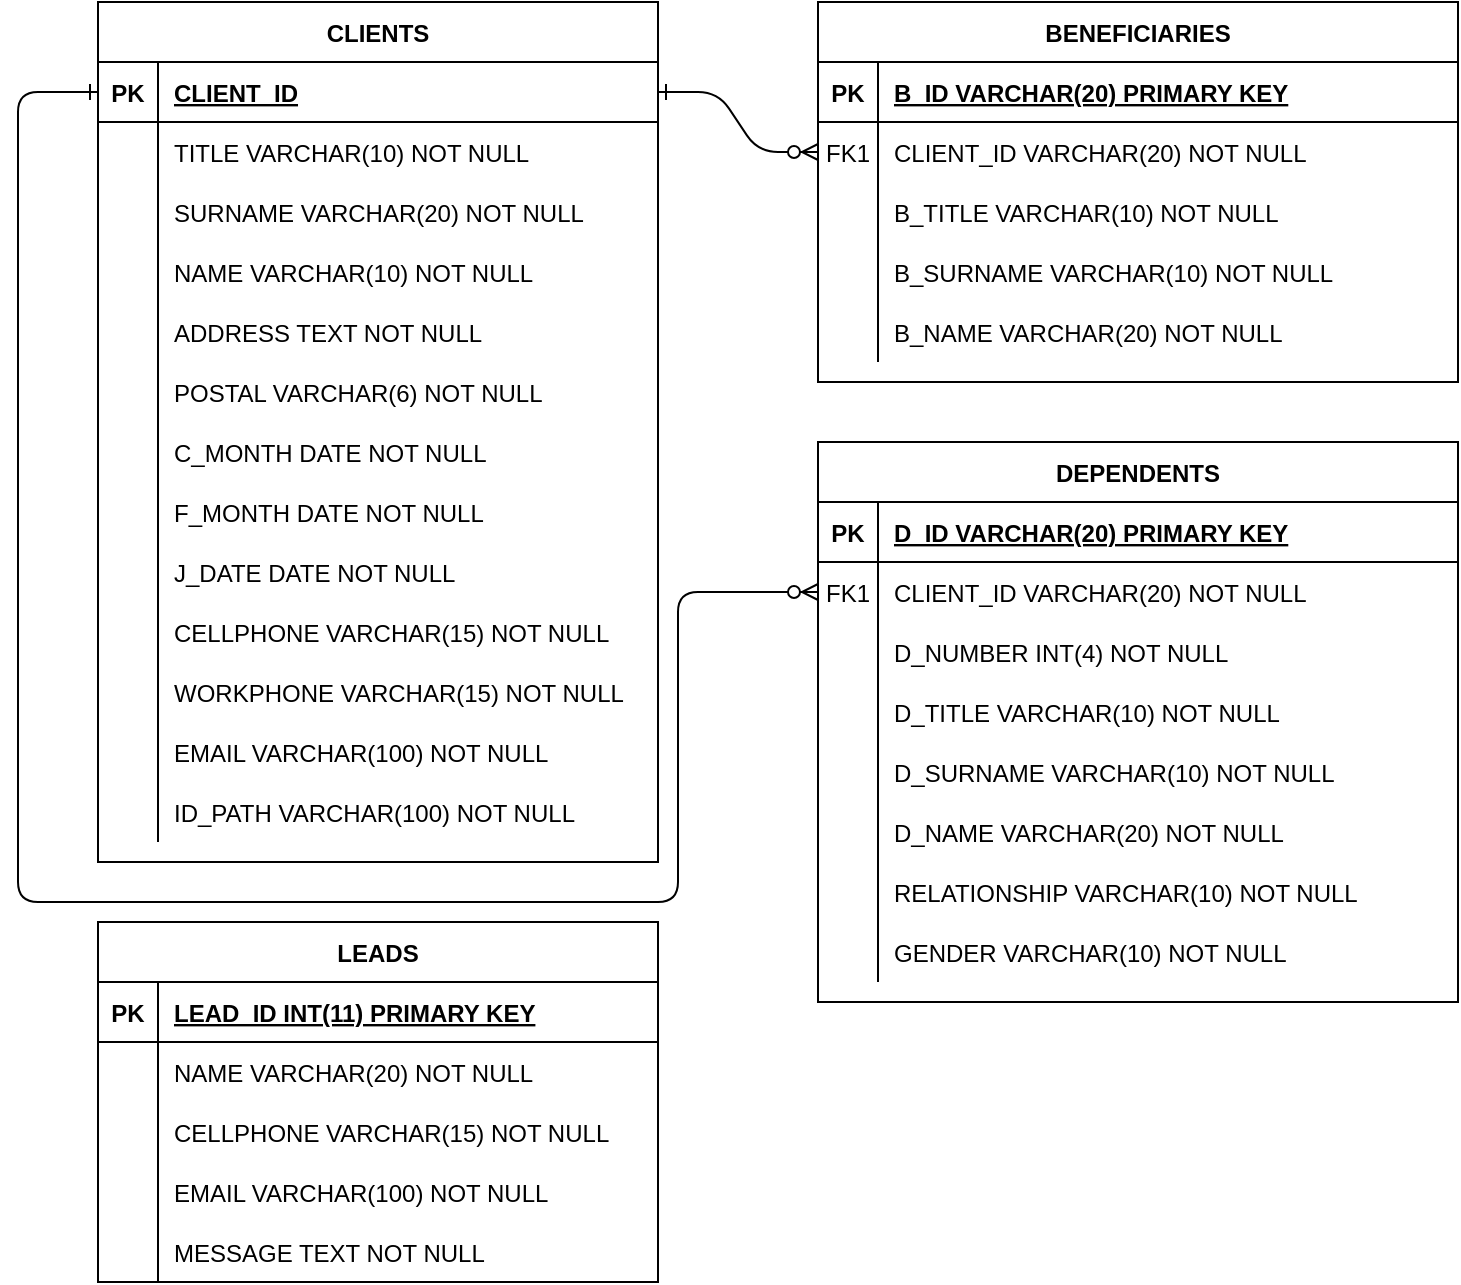 <mxfile version="14.4.2" type="device"><diagram id="R2lEEEUBdFMjLlhIrx00" name="Page-1"><mxGraphModel dx="710" dy="674" grid="1" gridSize="10" guides="1" tooltips="1" connect="1" arrows="1" fold="1" page="1" pageScale="1" pageWidth="850" pageHeight="1100" math="0" shadow="0" extFonts="Permanent Marker^https://fonts.googleapis.com/css?family=Permanent+Marker"><root><mxCell id="0"/><mxCell id="1" parent="0"/><mxCell id="C-vyLk0tnHw3VtMMgP7b-1" value="" style="edgeStyle=entityRelationEdgeStyle;endArrow=ERzeroToMany;startArrow=ERone;endFill=1;startFill=0;" parent="1" source="C-vyLk0tnHw3VtMMgP7b-24" target="C-vyLk0tnHw3VtMMgP7b-6" edge="1"><mxGeometry width="100" height="100" relative="1" as="geometry"><mxPoint x="340" y="720" as="sourcePoint"/><mxPoint x="440" y="620" as="targetPoint"/></mxGeometry></mxCell><mxCell id="C-vyLk0tnHw3VtMMgP7b-12" value="" style="endArrow=ERzeroToMany;startArrow=ERone;endFill=1;startFill=0;entryX=0;entryY=0.5;entryDx=0;entryDy=0;exitX=0;exitY=0.5;exitDx=0;exitDy=0;" parent="1" source="C-vyLk0tnHw3VtMMgP7b-24" target="C-vyLk0tnHw3VtMMgP7b-17" edge="1"><mxGeometry width="100" height="100" relative="1" as="geometry"><mxPoint x="20" y="160" as="sourcePoint"/><mxPoint x="460" y="205" as="targetPoint"/><Array as="points"><mxPoint x="50" y="165"/><mxPoint x="50" y="570"/><mxPoint x="380" y="570"/><mxPoint x="380" y="415"/></Array></mxGeometry></mxCell><mxCell id="C-vyLk0tnHw3VtMMgP7b-2" value="BENEFICIARIES" style="shape=table;startSize=30;container=1;collapsible=1;childLayout=tableLayout;fixedRows=1;rowLines=0;fontStyle=1;align=center;resizeLast=1;" parent="1" vertex="1"><mxGeometry x="450" y="120" width="320" height="190" as="geometry"/></mxCell><mxCell id="C-vyLk0tnHw3VtMMgP7b-3" value="" style="shape=partialRectangle;collapsible=0;dropTarget=0;pointerEvents=0;fillColor=none;points=[[0,0.5],[1,0.5]];portConstraint=eastwest;top=0;left=0;right=0;bottom=1;" parent="C-vyLk0tnHw3VtMMgP7b-2" vertex="1"><mxGeometry y="30" width="320" height="30" as="geometry"/></mxCell><mxCell id="C-vyLk0tnHw3VtMMgP7b-4" value="PK" style="shape=partialRectangle;overflow=hidden;connectable=0;fillColor=none;top=0;left=0;bottom=0;right=0;fontStyle=1;" parent="C-vyLk0tnHw3VtMMgP7b-3" vertex="1"><mxGeometry width="30" height="30" as="geometry"/></mxCell><mxCell id="C-vyLk0tnHw3VtMMgP7b-5" value="B_ID VARCHAR(20) PRIMARY KEY " style="shape=partialRectangle;overflow=hidden;connectable=0;fillColor=none;top=0;left=0;bottom=0;right=0;align=left;spacingLeft=6;fontStyle=5;" parent="C-vyLk0tnHw3VtMMgP7b-3" vertex="1"><mxGeometry x="30" width="290" height="30" as="geometry"/></mxCell><mxCell id="C-vyLk0tnHw3VtMMgP7b-6" value="" style="shape=partialRectangle;collapsible=0;dropTarget=0;pointerEvents=0;fillColor=none;points=[[0,0.5],[1,0.5]];portConstraint=eastwest;top=0;left=0;right=0;bottom=0;" parent="C-vyLk0tnHw3VtMMgP7b-2" vertex="1"><mxGeometry y="60" width="320" height="30" as="geometry"/></mxCell><mxCell id="C-vyLk0tnHw3VtMMgP7b-7" value="FK1" style="shape=partialRectangle;overflow=hidden;connectable=0;fillColor=none;top=0;left=0;bottom=0;right=0;" parent="C-vyLk0tnHw3VtMMgP7b-6" vertex="1"><mxGeometry width="30" height="30" as="geometry"/></mxCell><mxCell id="C-vyLk0tnHw3VtMMgP7b-8" value="CLIENT_ID VARCHAR(20) NOT NULL" style="shape=partialRectangle;overflow=hidden;connectable=0;fillColor=none;top=0;left=0;bottom=0;right=0;align=left;spacingLeft=6;" parent="C-vyLk0tnHw3VtMMgP7b-6" vertex="1"><mxGeometry x="30" width="290" height="30" as="geometry"/></mxCell><mxCell id="C-vyLk0tnHw3VtMMgP7b-9" value="" style="shape=partialRectangle;collapsible=0;dropTarget=0;pointerEvents=0;fillColor=none;points=[[0,0.5],[1,0.5]];portConstraint=eastwest;top=0;left=0;right=0;bottom=0;" parent="C-vyLk0tnHw3VtMMgP7b-2" vertex="1"><mxGeometry y="90" width="320" height="30" as="geometry"/></mxCell><mxCell id="C-vyLk0tnHw3VtMMgP7b-10" value="" style="shape=partialRectangle;overflow=hidden;connectable=0;fillColor=none;top=0;left=0;bottom=0;right=0;" parent="C-vyLk0tnHw3VtMMgP7b-9" vertex="1"><mxGeometry width="30" height="30" as="geometry"/></mxCell><mxCell id="C-vyLk0tnHw3VtMMgP7b-11" value="B_TITLE VARCHAR(10) NOT NULL" style="shape=partialRectangle;overflow=hidden;connectable=0;fillColor=none;top=0;left=0;bottom=0;right=0;align=left;spacingLeft=6;" parent="C-vyLk0tnHw3VtMMgP7b-9" vertex="1"><mxGeometry x="30" width="290" height="30" as="geometry"/></mxCell><mxCell id="9Y-xRG9XLWg6R4RLgN-C-56" value="" style="shape=partialRectangle;collapsible=0;dropTarget=0;pointerEvents=0;fillColor=none;points=[[0,0.5],[1,0.5]];portConstraint=eastwest;top=0;left=0;right=0;bottom=0;" vertex="1" parent="C-vyLk0tnHw3VtMMgP7b-2"><mxGeometry y="120" width="320" height="30" as="geometry"/></mxCell><mxCell id="9Y-xRG9XLWg6R4RLgN-C-57" value="" style="shape=partialRectangle;overflow=hidden;connectable=0;fillColor=none;top=0;left=0;bottom=0;right=0;" vertex="1" parent="9Y-xRG9XLWg6R4RLgN-C-56"><mxGeometry width="30" height="30" as="geometry"/></mxCell><mxCell id="9Y-xRG9XLWg6R4RLgN-C-58" value="B_SURNAME VARCHAR(10) NOT NULL" style="shape=partialRectangle;overflow=hidden;connectable=0;fillColor=none;top=0;left=0;bottom=0;right=0;align=left;spacingLeft=6;" vertex="1" parent="9Y-xRG9XLWg6R4RLgN-C-56"><mxGeometry x="30" width="290" height="30" as="geometry"/></mxCell><mxCell id="9Y-xRG9XLWg6R4RLgN-C-59" value="" style="shape=partialRectangle;collapsible=0;dropTarget=0;pointerEvents=0;fillColor=none;points=[[0,0.5],[1,0.5]];portConstraint=eastwest;top=0;left=0;right=0;bottom=0;" vertex="1" parent="C-vyLk0tnHw3VtMMgP7b-2"><mxGeometry y="150" width="320" height="30" as="geometry"/></mxCell><mxCell id="9Y-xRG9XLWg6R4RLgN-C-60" value="" style="shape=partialRectangle;overflow=hidden;connectable=0;fillColor=none;top=0;left=0;bottom=0;right=0;" vertex="1" parent="9Y-xRG9XLWg6R4RLgN-C-59"><mxGeometry width="30" height="30" as="geometry"/></mxCell><mxCell id="9Y-xRG9XLWg6R4RLgN-C-61" value="B_NAME VARCHAR(20) NOT NULL" style="shape=partialRectangle;overflow=hidden;connectable=0;fillColor=none;top=0;left=0;bottom=0;right=0;align=left;spacingLeft=6;" vertex="1" parent="9Y-xRG9XLWg6R4RLgN-C-59"><mxGeometry x="30" width="290" height="30" as="geometry"/></mxCell><mxCell id="C-vyLk0tnHw3VtMMgP7b-13" value="DEPENDENTS" style="shape=table;startSize=30;container=1;collapsible=1;childLayout=tableLayout;fixedRows=1;rowLines=0;fontStyle=1;align=center;resizeLast=1;" parent="1" vertex="1"><mxGeometry x="450" y="340" width="320" height="280" as="geometry"/></mxCell><mxCell id="C-vyLk0tnHw3VtMMgP7b-14" value="" style="shape=partialRectangle;collapsible=0;dropTarget=0;pointerEvents=0;fillColor=none;points=[[0,0.5],[1,0.5]];portConstraint=eastwest;top=0;left=0;right=0;bottom=1;" parent="C-vyLk0tnHw3VtMMgP7b-13" vertex="1"><mxGeometry y="30" width="320" height="30" as="geometry"/></mxCell><mxCell id="C-vyLk0tnHw3VtMMgP7b-15" value="PK" style="shape=partialRectangle;overflow=hidden;connectable=0;fillColor=none;top=0;left=0;bottom=0;right=0;fontStyle=1;" parent="C-vyLk0tnHw3VtMMgP7b-14" vertex="1"><mxGeometry width="30" height="30" as="geometry"/></mxCell><mxCell id="C-vyLk0tnHw3VtMMgP7b-16" value="D_ID VARCHAR(20) PRIMARY KEY " style="shape=partialRectangle;overflow=hidden;connectable=0;fillColor=none;top=0;left=0;bottom=0;right=0;align=left;spacingLeft=6;fontStyle=5;" parent="C-vyLk0tnHw3VtMMgP7b-14" vertex="1"><mxGeometry x="30" width="290" height="30" as="geometry"/></mxCell><mxCell id="C-vyLk0tnHw3VtMMgP7b-17" value="" style="shape=partialRectangle;collapsible=0;dropTarget=0;pointerEvents=0;fillColor=none;points=[[0,0.5],[1,0.5]];portConstraint=eastwest;top=0;left=0;right=0;bottom=0;" parent="C-vyLk0tnHw3VtMMgP7b-13" vertex="1"><mxGeometry y="60" width="320" height="30" as="geometry"/></mxCell><mxCell id="C-vyLk0tnHw3VtMMgP7b-18" value="FK1" style="shape=partialRectangle;overflow=hidden;connectable=0;fillColor=none;top=0;left=0;bottom=0;right=0;" parent="C-vyLk0tnHw3VtMMgP7b-17" vertex="1"><mxGeometry width="30" height="30" as="geometry"/></mxCell><mxCell id="C-vyLk0tnHw3VtMMgP7b-19" value="CLIENT_ID VARCHAR(20) NOT NULL" style="shape=partialRectangle;overflow=hidden;connectable=0;fillColor=none;top=0;left=0;bottom=0;right=0;align=left;spacingLeft=6;" parent="C-vyLk0tnHw3VtMMgP7b-17" vertex="1"><mxGeometry x="30" width="290" height="30" as="geometry"/></mxCell><mxCell id="C-vyLk0tnHw3VtMMgP7b-20" value="" style="shape=partialRectangle;collapsible=0;dropTarget=0;pointerEvents=0;fillColor=none;points=[[0,0.5],[1,0.5]];portConstraint=eastwest;top=0;left=0;right=0;bottom=0;" parent="C-vyLk0tnHw3VtMMgP7b-13" vertex="1"><mxGeometry y="90" width="320" height="30" as="geometry"/></mxCell><mxCell id="C-vyLk0tnHw3VtMMgP7b-21" value="" style="shape=partialRectangle;overflow=hidden;connectable=0;fillColor=none;top=0;left=0;bottom=0;right=0;" parent="C-vyLk0tnHw3VtMMgP7b-20" vertex="1"><mxGeometry width="30" height="30" as="geometry"/></mxCell><mxCell id="C-vyLk0tnHw3VtMMgP7b-22" value="D_NUMBER INT(4) NOT NULL" style="shape=partialRectangle;overflow=hidden;connectable=0;fillColor=none;top=0;left=0;bottom=0;right=0;align=left;spacingLeft=6;" parent="C-vyLk0tnHw3VtMMgP7b-20" vertex="1"><mxGeometry x="30" width="290" height="30" as="geometry"/></mxCell><mxCell id="9Y-xRG9XLWg6R4RLgN-C-68" value="" style="shape=partialRectangle;collapsible=0;dropTarget=0;pointerEvents=0;fillColor=none;points=[[0,0.5],[1,0.5]];portConstraint=eastwest;top=0;left=0;right=0;bottom=0;" vertex="1" parent="C-vyLk0tnHw3VtMMgP7b-13"><mxGeometry y="120" width="320" height="30" as="geometry"/></mxCell><mxCell id="9Y-xRG9XLWg6R4RLgN-C-69" value="" style="shape=partialRectangle;overflow=hidden;connectable=0;fillColor=none;top=0;left=0;bottom=0;right=0;" vertex="1" parent="9Y-xRG9XLWg6R4RLgN-C-68"><mxGeometry width="30" height="30" as="geometry"/></mxCell><mxCell id="9Y-xRG9XLWg6R4RLgN-C-70" value="D_TITLE VARCHAR(10) NOT NULL" style="shape=partialRectangle;overflow=hidden;connectable=0;fillColor=none;top=0;left=0;bottom=0;right=0;align=left;spacingLeft=6;" vertex="1" parent="9Y-xRG9XLWg6R4RLgN-C-68"><mxGeometry x="30" width="290" height="30" as="geometry"/></mxCell><mxCell id="9Y-xRG9XLWg6R4RLgN-C-71" value="" style="shape=partialRectangle;collapsible=0;dropTarget=0;pointerEvents=0;fillColor=none;points=[[0,0.5],[1,0.5]];portConstraint=eastwest;top=0;left=0;right=0;bottom=0;" vertex="1" parent="C-vyLk0tnHw3VtMMgP7b-13"><mxGeometry y="150" width="320" height="30" as="geometry"/></mxCell><mxCell id="9Y-xRG9XLWg6R4RLgN-C-72" value="" style="shape=partialRectangle;overflow=hidden;connectable=0;fillColor=none;top=0;left=0;bottom=0;right=0;" vertex="1" parent="9Y-xRG9XLWg6R4RLgN-C-71"><mxGeometry width="30" height="30" as="geometry"/></mxCell><mxCell id="9Y-xRG9XLWg6R4RLgN-C-73" value="D_SURNAME VARCHAR(10) NOT NULL" style="shape=partialRectangle;overflow=hidden;connectable=0;fillColor=none;top=0;left=0;bottom=0;right=0;align=left;spacingLeft=6;" vertex="1" parent="9Y-xRG9XLWg6R4RLgN-C-71"><mxGeometry x="30" width="290" height="30" as="geometry"/></mxCell><mxCell id="9Y-xRG9XLWg6R4RLgN-C-74" value="" style="shape=partialRectangle;collapsible=0;dropTarget=0;pointerEvents=0;fillColor=none;points=[[0,0.5],[1,0.5]];portConstraint=eastwest;top=0;left=0;right=0;bottom=0;" vertex="1" parent="C-vyLk0tnHw3VtMMgP7b-13"><mxGeometry y="180" width="320" height="30" as="geometry"/></mxCell><mxCell id="9Y-xRG9XLWg6R4RLgN-C-75" value="" style="shape=partialRectangle;overflow=hidden;connectable=0;fillColor=none;top=0;left=0;bottom=0;right=0;" vertex="1" parent="9Y-xRG9XLWg6R4RLgN-C-74"><mxGeometry width="30" height="30" as="geometry"/></mxCell><mxCell id="9Y-xRG9XLWg6R4RLgN-C-76" value="D_NAME VARCHAR(20) NOT NULL" style="shape=partialRectangle;overflow=hidden;connectable=0;fillColor=none;top=0;left=0;bottom=0;right=0;align=left;spacingLeft=6;" vertex="1" parent="9Y-xRG9XLWg6R4RLgN-C-74"><mxGeometry x="30" width="290" height="30" as="geometry"/></mxCell><mxCell id="9Y-xRG9XLWg6R4RLgN-C-77" value="" style="shape=partialRectangle;collapsible=0;dropTarget=0;pointerEvents=0;fillColor=none;points=[[0,0.5],[1,0.5]];portConstraint=eastwest;top=0;left=0;right=0;bottom=0;" vertex="1" parent="C-vyLk0tnHw3VtMMgP7b-13"><mxGeometry y="210" width="320" height="30" as="geometry"/></mxCell><mxCell id="9Y-xRG9XLWg6R4RLgN-C-78" value="" style="shape=partialRectangle;overflow=hidden;connectable=0;fillColor=none;top=0;left=0;bottom=0;right=0;" vertex="1" parent="9Y-xRG9XLWg6R4RLgN-C-77"><mxGeometry width="30" height="30" as="geometry"/></mxCell><mxCell id="9Y-xRG9XLWg6R4RLgN-C-79" value="RELATIONSHIP VARCHAR(10) NOT NULL" style="shape=partialRectangle;overflow=hidden;connectable=0;fillColor=none;top=0;left=0;bottom=0;right=0;align=left;spacingLeft=6;" vertex="1" parent="9Y-xRG9XLWg6R4RLgN-C-77"><mxGeometry x="30" width="290" height="30" as="geometry"/></mxCell><mxCell id="9Y-xRG9XLWg6R4RLgN-C-80" value="" style="shape=partialRectangle;collapsible=0;dropTarget=0;pointerEvents=0;fillColor=none;points=[[0,0.5],[1,0.5]];portConstraint=eastwest;top=0;left=0;right=0;bottom=0;" vertex="1" parent="C-vyLk0tnHw3VtMMgP7b-13"><mxGeometry y="240" width="320" height="30" as="geometry"/></mxCell><mxCell id="9Y-xRG9XLWg6R4RLgN-C-81" value="" style="shape=partialRectangle;overflow=hidden;connectable=0;fillColor=none;top=0;left=0;bottom=0;right=0;" vertex="1" parent="9Y-xRG9XLWg6R4RLgN-C-80"><mxGeometry width="30" height="30" as="geometry"/></mxCell><mxCell id="9Y-xRG9XLWg6R4RLgN-C-82" value="GENDER VARCHAR(10) NOT NULL" style="shape=partialRectangle;overflow=hidden;connectable=0;fillColor=none;top=0;left=0;bottom=0;right=0;align=left;spacingLeft=6;" vertex="1" parent="9Y-xRG9XLWg6R4RLgN-C-80"><mxGeometry x="30" width="290" height="30" as="geometry"/></mxCell><mxCell id="C-vyLk0tnHw3VtMMgP7b-23" value="CLIENTS" style="shape=table;startSize=30;container=1;collapsible=1;childLayout=tableLayout;fixedRows=1;rowLines=0;fontStyle=1;align=center;resizeLast=1;" parent="1" vertex="1"><mxGeometry x="90" y="120" width="280" height="430" as="geometry"/></mxCell><mxCell id="C-vyLk0tnHw3VtMMgP7b-24" value="" style="shape=partialRectangle;collapsible=0;dropTarget=0;pointerEvents=0;fillColor=none;points=[[0,0.5],[1,0.5]];portConstraint=eastwest;top=0;left=0;right=0;bottom=1;" parent="C-vyLk0tnHw3VtMMgP7b-23" vertex="1"><mxGeometry y="30" width="280" height="30" as="geometry"/></mxCell><mxCell id="C-vyLk0tnHw3VtMMgP7b-25" value="PK" style="shape=partialRectangle;overflow=hidden;connectable=0;fillColor=none;top=0;left=0;bottom=0;right=0;fontStyle=1;" parent="C-vyLk0tnHw3VtMMgP7b-24" vertex="1"><mxGeometry width="30" height="30" as="geometry"/></mxCell><mxCell id="C-vyLk0tnHw3VtMMgP7b-26" value="CLIENT_ID" style="shape=partialRectangle;overflow=hidden;connectable=0;fillColor=none;top=0;left=0;bottom=0;right=0;align=left;spacingLeft=6;fontStyle=5;" parent="C-vyLk0tnHw3VtMMgP7b-24" vertex="1"><mxGeometry x="30" width="250" height="30" as="geometry"/></mxCell><mxCell id="C-vyLk0tnHw3VtMMgP7b-27" value="" style="shape=partialRectangle;collapsible=0;dropTarget=0;pointerEvents=0;fillColor=none;points=[[0,0.5],[1,0.5]];portConstraint=eastwest;top=0;left=0;right=0;bottom=0;" parent="C-vyLk0tnHw3VtMMgP7b-23" vertex="1"><mxGeometry y="60" width="280" height="30" as="geometry"/></mxCell><mxCell id="C-vyLk0tnHw3VtMMgP7b-28" value="" style="shape=partialRectangle;overflow=hidden;connectable=0;fillColor=none;top=0;left=0;bottom=0;right=0;" parent="C-vyLk0tnHw3VtMMgP7b-27" vertex="1"><mxGeometry width="30" height="30" as="geometry"/></mxCell><mxCell id="C-vyLk0tnHw3VtMMgP7b-29" value="TITLE VARCHAR(10) NOT NULL" style="shape=partialRectangle;overflow=hidden;connectable=0;fillColor=none;top=0;left=0;bottom=0;right=0;align=left;spacingLeft=6;" parent="C-vyLk0tnHw3VtMMgP7b-27" vertex="1"><mxGeometry x="30" width="250" height="30" as="geometry"/></mxCell><mxCell id="9Y-xRG9XLWg6R4RLgN-C-8" value="" style="shape=partialRectangle;collapsible=0;dropTarget=0;pointerEvents=0;fillColor=none;points=[[0,0.5],[1,0.5]];portConstraint=eastwest;top=0;left=0;right=0;bottom=0;" vertex="1" parent="C-vyLk0tnHw3VtMMgP7b-23"><mxGeometry y="90" width="280" height="30" as="geometry"/></mxCell><mxCell id="9Y-xRG9XLWg6R4RLgN-C-9" value="" style="shape=partialRectangle;overflow=hidden;connectable=0;fillColor=none;top=0;left=0;bottom=0;right=0;" vertex="1" parent="9Y-xRG9XLWg6R4RLgN-C-8"><mxGeometry width="30" height="30" as="geometry"/></mxCell><mxCell id="9Y-xRG9XLWg6R4RLgN-C-10" value="SURNAME VARCHAR(20) NOT NULL" style="shape=partialRectangle;overflow=hidden;connectable=0;fillColor=none;top=0;left=0;bottom=0;right=0;align=left;spacingLeft=6;" vertex="1" parent="9Y-xRG9XLWg6R4RLgN-C-8"><mxGeometry x="30" width="250" height="30" as="geometry"/></mxCell><mxCell id="9Y-xRG9XLWg6R4RLgN-C-11" value="" style="shape=partialRectangle;collapsible=0;dropTarget=0;pointerEvents=0;fillColor=none;points=[[0,0.5],[1,0.5]];portConstraint=eastwest;top=0;left=0;right=0;bottom=0;" vertex="1" parent="C-vyLk0tnHw3VtMMgP7b-23"><mxGeometry y="120" width="280" height="30" as="geometry"/></mxCell><mxCell id="9Y-xRG9XLWg6R4RLgN-C-12" value="" style="shape=partialRectangle;overflow=hidden;connectable=0;fillColor=none;top=0;left=0;bottom=0;right=0;" vertex="1" parent="9Y-xRG9XLWg6R4RLgN-C-11"><mxGeometry width="30" height="30" as="geometry"/></mxCell><mxCell id="9Y-xRG9XLWg6R4RLgN-C-13" value="NAME VARCHAR(10) NOT NULL" style="shape=partialRectangle;overflow=hidden;connectable=0;fillColor=none;top=0;left=0;bottom=0;right=0;align=left;spacingLeft=6;" vertex="1" parent="9Y-xRG9XLWg6R4RLgN-C-11"><mxGeometry x="30" width="250" height="30" as="geometry"/></mxCell><mxCell id="9Y-xRG9XLWg6R4RLgN-C-14" value="" style="shape=partialRectangle;collapsible=0;dropTarget=0;pointerEvents=0;fillColor=none;points=[[0,0.5],[1,0.5]];portConstraint=eastwest;top=0;left=0;right=0;bottom=0;" vertex="1" parent="C-vyLk0tnHw3VtMMgP7b-23"><mxGeometry y="150" width="280" height="30" as="geometry"/></mxCell><mxCell id="9Y-xRG9XLWg6R4RLgN-C-15" value="" style="shape=partialRectangle;overflow=hidden;connectable=0;fillColor=none;top=0;left=0;bottom=0;right=0;" vertex="1" parent="9Y-xRG9XLWg6R4RLgN-C-14"><mxGeometry width="30" height="30" as="geometry"/></mxCell><mxCell id="9Y-xRG9XLWg6R4RLgN-C-16" value="ADDRESS TEXT NOT NULL" style="shape=partialRectangle;overflow=hidden;connectable=0;fillColor=none;top=0;left=0;bottom=0;right=0;align=left;spacingLeft=6;" vertex="1" parent="9Y-xRG9XLWg6R4RLgN-C-14"><mxGeometry x="30" width="250" height="30" as="geometry"/></mxCell><mxCell id="9Y-xRG9XLWg6R4RLgN-C-17" value="" style="shape=partialRectangle;collapsible=0;dropTarget=0;pointerEvents=0;fillColor=none;points=[[0,0.5],[1,0.5]];portConstraint=eastwest;top=0;left=0;right=0;bottom=0;" vertex="1" parent="C-vyLk0tnHw3VtMMgP7b-23"><mxGeometry y="180" width="280" height="30" as="geometry"/></mxCell><mxCell id="9Y-xRG9XLWg6R4RLgN-C-18" value="" style="shape=partialRectangle;overflow=hidden;connectable=0;fillColor=none;top=0;left=0;bottom=0;right=0;" vertex="1" parent="9Y-xRG9XLWg6R4RLgN-C-17"><mxGeometry width="30" height="30" as="geometry"/></mxCell><mxCell id="9Y-xRG9XLWg6R4RLgN-C-19" value="POSTAL VARCHAR(6) NOT NULL" style="shape=partialRectangle;overflow=hidden;connectable=0;fillColor=none;top=0;left=0;bottom=0;right=0;align=left;spacingLeft=6;" vertex="1" parent="9Y-xRG9XLWg6R4RLgN-C-17"><mxGeometry x="30" width="250" height="30" as="geometry"/></mxCell><mxCell id="9Y-xRG9XLWg6R4RLgN-C-20" value="" style="shape=partialRectangle;collapsible=0;dropTarget=0;pointerEvents=0;fillColor=none;points=[[0,0.5],[1,0.5]];portConstraint=eastwest;top=0;left=0;right=0;bottom=0;" vertex="1" parent="C-vyLk0tnHw3VtMMgP7b-23"><mxGeometry y="210" width="280" height="30" as="geometry"/></mxCell><mxCell id="9Y-xRG9XLWg6R4RLgN-C-21" value="" style="shape=partialRectangle;overflow=hidden;connectable=0;fillColor=none;top=0;left=0;bottom=0;right=0;" vertex="1" parent="9Y-xRG9XLWg6R4RLgN-C-20"><mxGeometry width="30" height="30" as="geometry"/></mxCell><mxCell id="9Y-xRG9XLWg6R4RLgN-C-22" value="C_MONTH DATE NOT NULL" style="shape=partialRectangle;overflow=hidden;connectable=0;fillColor=none;top=0;left=0;bottom=0;right=0;align=left;spacingLeft=6;" vertex="1" parent="9Y-xRG9XLWg6R4RLgN-C-20"><mxGeometry x="30" width="250" height="30" as="geometry"/></mxCell><mxCell id="9Y-xRG9XLWg6R4RLgN-C-23" value="" style="shape=partialRectangle;collapsible=0;dropTarget=0;pointerEvents=0;fillColor=none;points=[[0,0.5],[1,0.5]];portConstraint=eastwest;top=0;left=0;right=0;bottom=0;" vertex="1" parent="C-vyLk0tnHw3VtMMgP7b-23"><mxGeometry y="240" width="280" height="30" as="geometry"/></mxCell><mxCell id="9Y-xRG9XLWg6R4RLgN-C-24" value="" style="shape=partialRectangle;overflow=hidden;connectable=0;fillColor=none;top=0;left=0;bottom=0;right=0;" vertex="1" parent="9Y-xRG9XLWg6R4RLgN-C-23"><mxGeometry width="30" height="30" as="geometry"/></mxCell><mxCell id="9Y-xRG9XLWg6R4RLgN-C-25" value="F_MONTH DATE NOT NULL" style="shape=partialRectangle;overflow=hidden;connectable=0;fillColor=none;top=0;left=0;bottom=0;right=0;align=left;spacingLeft=6;" vertex="1" parent="9Y-xRG9XLWg6R4RLgN-C-23"><mxGeometry x="30" width="250" height="30" as="geometry"/></mxCell><mxCell id="9Y-xRG9XLWg6R4RLgN-C-26" value="" style="shape=partialRectangle;collapsible=0;dropTarget=0;pointerEvents=0;fillColor=none;points=[[0,0.5],[1,0.5]];portConstraint=eastwest;top=0;left=0;right=0;bottom=0;" vertex="1" parent="C-vyLk0tnHw3VtMMgP7b-23"><mxGeometry y="270" width="280" height="30" as="geometry"/></mxCell><mxCell id="9Y-xRG9XLWg6R4RLgN-C-27" value="" style="shape=partialRectangle;overflow=hidden;connectable=0;fillColor=none;top=0;left=0;bottom=0;right=0;" vertex="1" parent="9Y-xRG9XLWg6R4RLgN-C-26"><mxGeometry width="30" height="30" as="geometry"/></mxCell><mxCell id="9Y-xRG9XLWg6R4RLgN-C-28" value="J_DATE DATE NOT NULL" style="shape=partialRectangle;overflow=hidden;connectable=0;fillColor=none;top=0;left=0;bottom=0;right=0;align=left;spacingLeft=6;" vertex="1" parent="9Y-xRG9XLWg6R4RLgN-C-26"><mxGeometry x="30" width="250" height="30" as="geometry"/></mxCell><mxCell id="9Y-xRG9XLWg6R4RLgN-C-29" value="" style="shape=partialRectangle;collapsible=0;dropTarget=0;pointerEvents=0;fillColor=none;points=[[0,0.5],[1,0.5]];portConstraint=eastwest;top=0;left=0;right=0;bottom=0;" vertex="1" parent="C-vyLk0tnHw3VtMMgP7b-23"><mxGeometry y="300" width="280" height="30" as="geometry"/></mxCell><mxCell id="9Y-xRG9XLWg6R4RLgN-C-30" value="" style="shape=partialRectangle;overflow=hidden;connectable=0;fillColor=none;top=0;left=0;bottom=0;right=0;" vertex="1" parent="9Y-xRG9XLWg6R4RLgN-C-29"><mxGeometry width="30" height="30" as="geometry"/></mxCell><mxCell id="9Y-xRG9XLWg6R4RLgN-C-31" value="CELLPHONE VARCHAR(15) NOT NULL" style="shape=partialRectangle;overflow=hidden;connectable=0;fillColor=none;top=0;left=0;bottom=0;right=0;align=left;spacingLeft=6;" vertex="1" parent="9Y-xRG9XLWg6R4RLgN-C-29"><mxGeometry x="30" width="250" height="30" as="geometry"/></mxCell><mxCell id="9Y-xRG9XLWg6R4RLgN-C-35" value="" style="shape=partialRectangle;collapsible=0;dropTarget=0;pointerEvents=0;fillColor=none;points=[[0,0.5],[1,0.5]];portConstraint=eastwest;top=0;left=0;right=0;bottom=0;" vertex="1" parent="C-vyLk0tnHw3VtMMgP7b-23"><mxGeometry y="330" width="280" height="30" as="geometry"/></mxCell><mxCell id="9Y-xRG9XLWg6R4RLgN-C-36" value="" style="shape=partialRectangle;overflow=hidden;connectable=0;fillColor=none;top=0;left=0;bottom=0;right=0;" vertex="1" parent="9Y-xRG9XLWg6R4RLgN-C-35"><mxGeometry width="30" height="30" as="geometry"/></mxCell><mxCell id="9Y-xRG9XLWg6R4RLgN-C-37" value="WORKPHONE VARCHAR(15) NOT NULL" style="shape=partialRectangle;overflow=hidden;connectable=0;fillColor=none;top=0;left=0;bottom=0;right=0;align=left;spacingLeft=6;" vertex="1" parent="9Y-xRG9XLWg6R4RLgN-C-35"><mxGeometry x="30" width="250" height="30" as="geometry"/></mxCell><mxCell id="9Y-xRG9XLWg6R4RLgN-C-38" value="" style="shape=partialRectangle;collapsible=0;dropTarget=0;pointerEvents=0;fillColor=none;points=[[0,0.5],[1,0.5]];portConstraint=eastwest;top=0;left=0;right=0;bottom=0;" vertex="1" parent="C-vyLk0tnHw3VtMMgP7b-23"><mxGeometry y="360" width="280" height="30" as="geometry"/></mxCell><mxCell id="9Y-xRG9XLWg6R4RLgN-C-39" value="" style="shape=partialRectangle;overflow=hidden;connectable=0;fillColor=none;top=0;left=0;bottom=0;right=0;" vertex="1" parent="9Y-xRG9XLWg6R4RLgN-C-38"><mxGeometry width="30" height="30" as="geometry"/></mxCell><mxCell id="9Y-xRG9XLWg6R4RLgN-C-40" value="EMAIL VARCHAR(100) NOT NULL" style="shape=partialRectangle;overflow=hidden;connectable=0;fillColor=none;top=0;left=0;bottom=0;right=0;align=left;spacingLeft=6;" vertex="1" parent="9Y-xRG9XLWg6R4RLgN-C-38"><mxGeometry x="30" width="250" height="30" as="geometry"/></mxCell><mxCell id="9Y-xRG9XLWg6R4RLgN-C-41" value="" style="shape=partialRectangle;collapsible=0;dropTarget=0;pointerEvents=0;fillColor=none;points=[[0,0.5],[1,0.5]];portConstraint=eastwest;top=0;left=0;right=0;bottom=0;" vertex="1" parent="C-vyLk0tnHw3VtMMgP7b-23"><mxGeometry y="390" width="280" height="30" as="geometry"/></mxCell><mxCell id="9Y-xRG9XLWg6R4RLgN-C-42" value="" style="shape=partialRectangle;overflow=hidden;connectable=0;fillColor=none;top=0;left=0;bottom=0;right=0;" vertex="1" parent="9Y-xRG9XLWg6R4RLgN-C-41"><mxGeometry width="30" height="30" as="geometry"/></mxCell><mxCell id="9Y-xRG9XLWg6R4RLgN-C-43" value="ID_PATH VARCHAR(100) NOT NULL" style="shape=partialRectangle;overflow=hidden;connectable=0;fillColor=none;top=0;left=0;bottom=0;right=0;align=left;spacingLeft=6;" vertex="1" parent="9Y-xRG9XLWg6R4RLgN-C-41"><mxGeometry x="30" width="250" height="30" as="geometry"/></mxCell><mxCell id="9Y-xRG9XLWg6R4RLgN-C-1" value="LEADS" style="shape=table;startSize=30;container=1;collapsible=1;childLayout=tableLayout;fixedRows=1;rowLines=0;fontStyle=1;align=center;resizeLast=1;" vertex="1" parent="1"><mxGeometry x="90" y="580" width="280" height="180" as="geometry"/></mxCell><mxCell id="9Y-xRG9XLWg6R4RLgN-C-2" value="" style="shape=partialRectangle;collapsible=0;dropTarget=0;pointerEvents=0;fillColor=none;points=[[0,0.5],[1,0.5]];portConstraint=eastwest;top=0;left=0;right=0;bottom=1;" vertex="1" parent="9Y-xRG9XLWg6R4RLgN-C-1"><mxGeometry y="30" width="280" height="30" as="geometry"/></mxCell><mxCell id="9Y-xRG9XLWg6R4RLgN-C-3" value="PK" style="shape=partialRectangle;overflow=hidden;connectable=0;fillColor=none;top=0;left=0;bottom=0;right=0;fontStyle=1;" vertex="1" parent="9Y-xRG9XLWg6R4RLgN-C-2"><mxGeometry width="30" height="30" as="geometry"/></mxCell><mxCell id="9Y-xRG9XLWg6R4RLgN-C-4" value="LEAD_ID INT(11) PRIMARY KEY " style="shape=partialRectangle;overflow=hidden;connectable=0;fillColor=none;top=0;left=0;bottom=0;right=0;align=left;spacingLeft=6;fontStyle=5;" vertex="1" parent="9Y-xRG9XLWg6R4RLgN-C-2"><mxGeometry x="30" width="250" height="30" as="geometry"/></mxCell><mxCell id="9Y-xRG9XLWg6R4RLgN-C-5" value="" style="shape=partialRectangle;collapsible=0;dropTarget=0;pointerEvents=0;fillColor=none;points=[[0,0.5],[1,0.5]];portConstraint=eastwest;top=0;left=0;right=0;bottom=0;" vertex="1" parent="9Y-xRG9XLWg6R4RLgN-C-1"><mxGeometry y="60" width="280" height="30" as="geometry"/></mxCell><mxCell id="9Y-xRG9XLWg6R4RLgN-C-6" value="" style="shape=partialRectangle;overflow=hidden;connectable=0;fillColor=none;top=0;left=0;bottom=0;right=0;" vertex="1" parent="9Y-xRG9XLWg6R4RLgN-C-5"><mxGeometry width="30" height="30" as="geometry"/></mxCell><mxCell id="9Y-xRG9XLWg6R4RLgN-C-7" value="NAME VARCHAR(20) NOT NULL" style="shape=partialRectangle;overflow=hidden;connectable=0;fillColor=none;top=0;left=0;bottom=0;right=0;align=left;spacingLeft=6;" vertex="1" parent="9Y-xRG9XLWg6R4RLgN-C-5"><mxGeometry x="30" width="250" height="30" as="geometry"/></mxCell><mxCell id="9Y-xRG9XLWg6R4RLgN-C-44" value="" style="shape=partialRectangle;collapsible=0;dropTarget=0;pointerEvents=0;fillColor=none;points=[[0,0.5],[1,0.5]];portConstraint=eastwest;top=0;left=0;right=0;bottom=0;" vertex="1" parent="9Y-xRG9XLWg6R4RLgN-C-1"><mxGeometry y="90" width="280" height="30" as="geometry"/></mxCell><mxCell id="9Y-xRG9XLWg6R4RLgN-C-45" value="" style="shape=partialRectangle;overflow=hidden;connectable=0;fillColor=none;top=0;left=0;bottom=0;right=0;" vertex="1" parent="9Y-xRG9XLWg6R4RLgN-C-44"><mxGeometry width="30" height="30" as="geometry"/></mxCell><mxCell id="9Y-xRG9XLWg6R4RLgN-C-46" value="CELLPHONE VARCHAR(15) NOT NULL" style="shape=partialRectangle;overflow=hidden;connectable=0;fillColor=none;top=0;left=0;bottom=0;right=0;align=left;spacingLeft=6;" vertex="1" parent="9Y-xRG9XLWg6R4RLgN-C-44"><mxGeometry x="30" width="250" height="30" as="geometry"/></mxCell><mxCell id="9Y-xRG9XLWg6R4RLgN-C-47" value="" style="shape=partialRectangle;collapsible=0;dropTarget=0;pointerEvents=0;fillColor=none;points=[[0,0.5],[1,0.5]];portConstraint=eastwest;top=0;left=0;right=0;bottom=0;" vertex="1" parent="9Y-xRG9XLWg6R4RLgN-C-1"><mxGeometry y="120" width="280" height="30" as="geometry"/></mxCell><mxCell id="9Y-xRG9XLWg6R4RLgN-C-48" value="" style="shape=partialRectangle;overflow=hidden;connectable=0;fillColor=none;top=0;left=0;bottom=0;right=0;" vertex="1" parent="9Y-xRG9XLWg6R4RLgN-C-47"><mxGeometry width="30" height="30" as="geometry"/></mxCell><mxCell id="9Y-xRG9XLWg6R4RLgN-C-49" value="EMAIL VARCHAR(100) NOT NULL" style="shape=partialRectangle;overflow=hidden;connectable=0;fillColor=none;top=0;left=0;bottom=0;right=0;align=left;spacingLeft=6;" vertex="1" parent="9Y-xRG9XLWg6R4RLgN-C-47"><mxGeometry x="30" width="250" height="30" as="geometry"/></mxCell><mxCell id="9Y-xRG9XLWg6R4RLgN-C-50" value="" style="shape=partialRectangle;collapsible=0;dropTarget=0;pointerEvents=0;fillColor=none;points=[[0,0.5],[1,0.5]];portConstraint=eastwest;top=0;left=0;right=0;bottom=0;" vertex="1" parent="9Y-xRG9XLWg6R4RLgN-C-1"><mxGeometry y="150" width="280" height="30" as="geometry"/></mxCell><mxCell id="9Y-xRG9XLWg6R4RLgN-C-51" value="" style="shape=partialRectangle;overflow=hidden;connectable=0;fillColor=none;top=0;left=0;bottom=0;right=0;" vertex="1" parent="9Y-xRG9XLWg6R4RLgN-C-50"><mxGeometry width="30" height="30" as="geometry"/></mxCell><mxCell id="9Y-xRG9XLWg6R4RLgN-C-52" value="MESSAGE TEXT NOT NULL" style="shape=partialRectangle;overflow=hidden;connectable=0;fillColor=none;top=0;left=0;bottom=0;right=0;align=left;spacingLeft=6;" vertex="1" parent="9Y-xRG9XLWg6R4RLgN-C-50"><mxGeometry x="30" width="250" height="30" as="geometry"/></mxCell></root></mxGraphModel></diagram></mxfile>